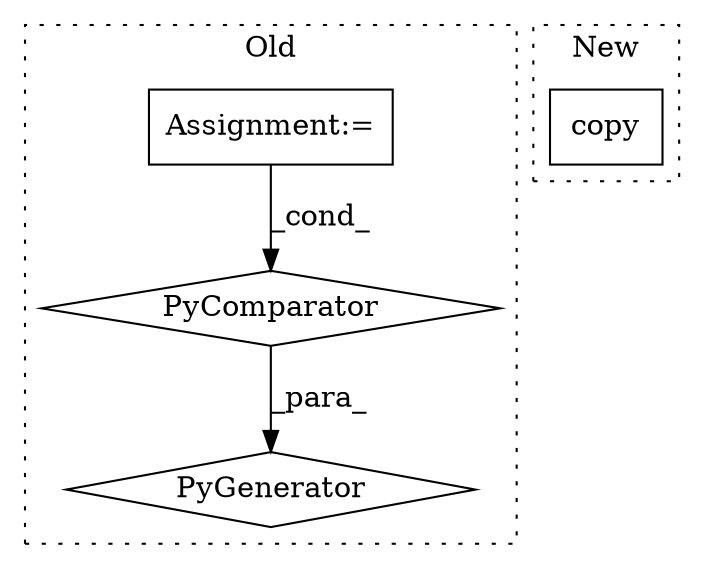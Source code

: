 digraph G {
subgraph cluster0 {
1 [label="PyGenerator" a="107" s="2567" l="91" shape="diamond"];
3 [label="PyComparator" a="113" s="2628" l="24" shape="diamond"];
4 [label="Assignment:=" a="7" s="2628" l="24" shape="box"];
label = "Old";
style="dotted";
}
subgraph cluster1 {
2 [label="copy" a="32" s="2663,2677" l="5,1" shape="box"];
label = "New";
style="dotted";
}
3 -> 1 [label="_para_"];
4 -> 3 [label="_cond_"];
}